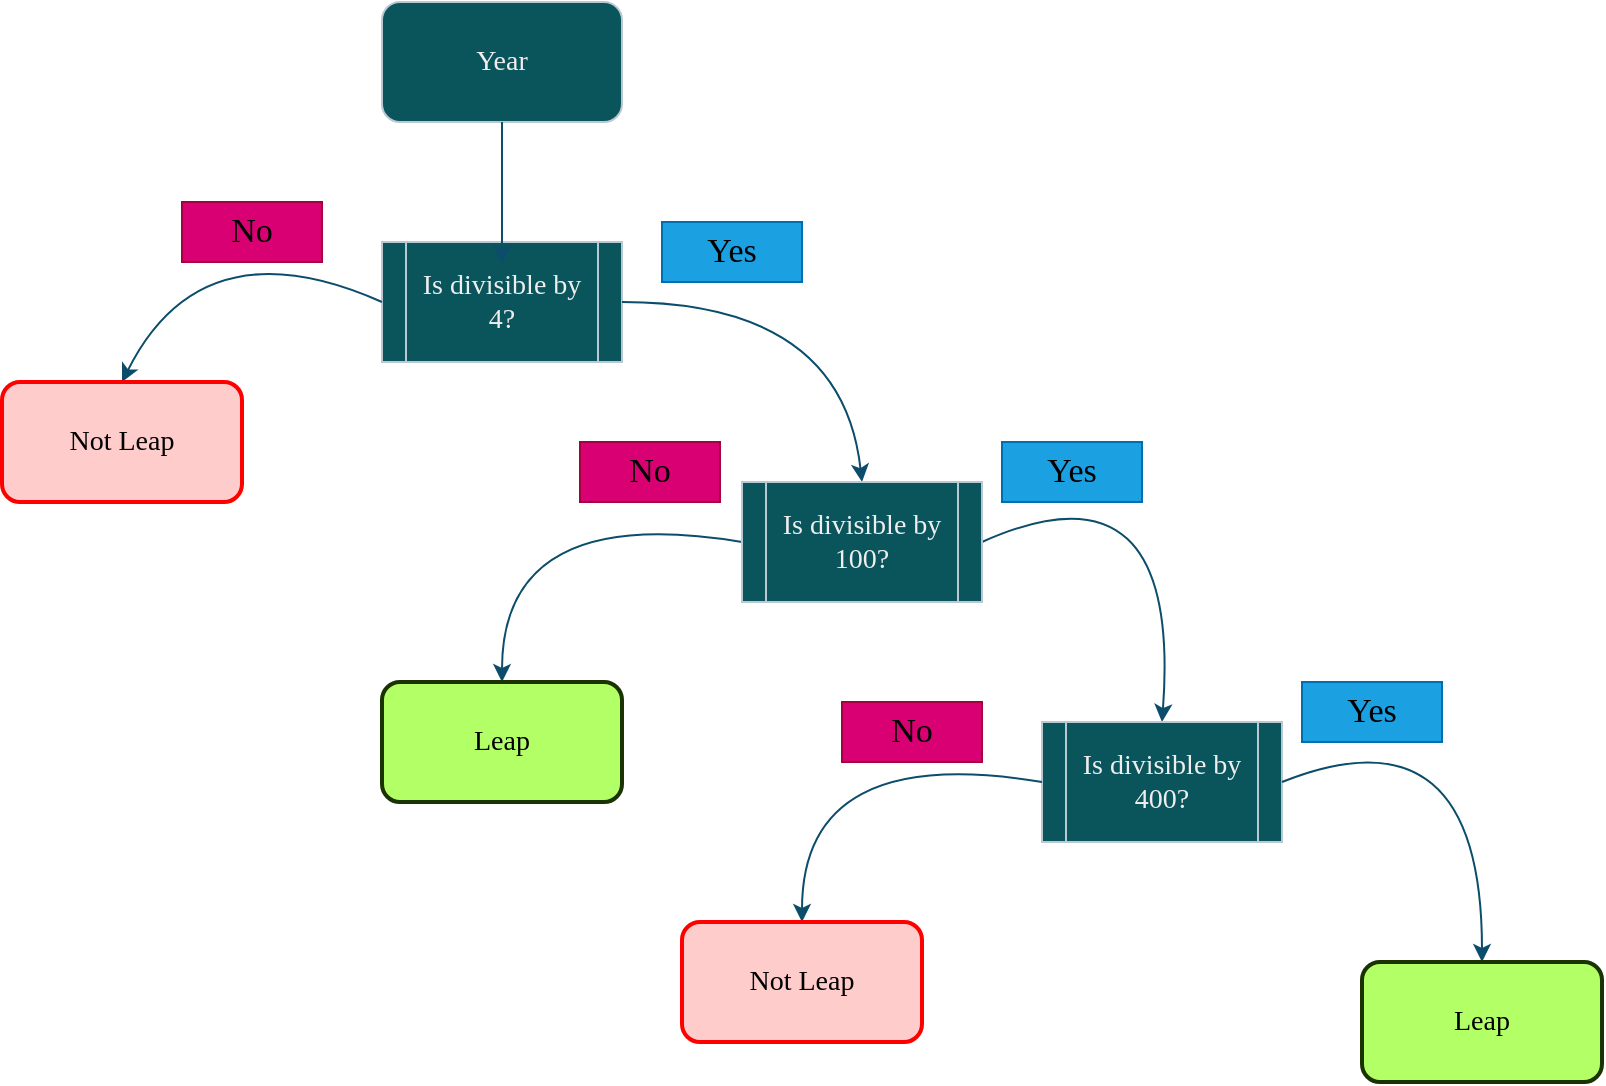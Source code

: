 <mxfile version="21.3.7" type="github">
  <diagram id="C5RBs43oDa-KdzZeNtuy" name="Page-1">
    <mxGraphModel dx="812" dy="870" grid="1" gridSize="10" guides="1" tooltips="1" connect="1" arrows="1" fold="1" page="1" pageScale="1" pageWidth="827" pageHeight="1169" background="#ffffff" math="0" shadow="0">
      <root>
        <mxCell id="WIyWlLk6GJQsqaUBKTNV-0" />
        <mxCell id="WIyWlLk6GJQsqaUBKTNV-1" parent="WIyWlLk6GJQsqaUBKTNV-0" />
        <mxCell id="9VrKjttd9d1rW2Ej-TMo-0" value="Year" style="rounded=1;whiteSpace=wrap;html=1;labelBackgroundColor=none;fillColor=#09555B;strokeColor=#BAC8D3;fontColor=#EEEEEE;fontFamily=Lucida Console;fontSize=14;" vertex="1" parent="WIyWlLk6GJQsqaUBKTNV-1">
          <mxGeometry x="290" y="120" width="120" height="60" as="geometry" />
        </mxCell>
        <mxCell id="9VrKjttd9d1rW2Ej-TMo-1" value="Is divisible by 4?" style="shape=process;whiteSpace=wrap;html=1;backgroundOutline=1;strokeColor=#BAC8D3;fontColor=#EEEEEE;fillColor=#09555B;labelBackgroundColor=none;fontFamily=Lucida Console;fontSize=14;" vertex="1" parent="WIyWlLk6GJQsqaUBKTNV-1">
          <mxGeometry x="290" y="240" width="120" height="60" as="geometry" />
        </mxCell>
        <mxCell id="9VrKjttd9d1rW2Ej-TMo-4" value="" style="curved=1;endArrow=classic;html=1;rounded=0;strokeColor=#0B4D6A;entryX=0.5;entryY=0;entryDx=0;entryDy=0;labelBackgroundColor=none;fontColor=default;exitX=0;exitY=0.5;exitDx=0;exitDy=0;" edge="1" parent="WIyWlLk6GJQsqaUBKTNV-1" source="9VrKjttd9d1rW2Ej-TMo-1" target="9VrKjttd9d1rW2Ej-TMo-6">
          <mxGeometry width="50" height="50" relative="1" as="geometry">
            <mxPoint x="219.289" y="320" as="sourcePoint" />
            <mxPoint x="170" y="290" as="targetPoint" />
            <Array as="points">
              <mxPoint x="200" y="230" />
            </Array>
          </mxGeometry>
        </mxCell>
        <mxCell id="9VrKjttd9d1rW2Ej-TMo-5" value="&lt;font style=&quot;font-size: 17px;&quot; color=&quot;#000000&quot;&gt;No&lt;/font&gt;" style="text;html=1;strokeColor=#A50040;fillColor=#d80073;align=center;verticalAlign=middle;whiteSpace=wrap;rounded=0;fontColor=#ffffff;labelBackgroundColor=none;fontFamily=Lucida Console;" vertex="1" parent="WIyWlLk6GJQsqaUBKTNV-1">
          <mxGeometry x="190" y="220" width="70" height="30" as="geometry" />
        </mxCell>
        <mxCell id="9VrKjttd9d1rW2Ej-TMo-6" value="Not Leap" style="rounded=1;whiteSpace=wrap;html=1;labelBackgroundColor=none;fillColor=#FFCCCC;strokeColor=#FF0000;fontFamily=Lucida Console;fontSize=14;fontColor=#000000;strokeWidth=2;" vertex="1" parent="WIyWlLk6GJQsqaUBKTNV-1">
          <mxGeometry x="100" y="310" width="120" height="60" as="geometry" />
        </mxCell>
        <mxCell id="9VrKjttd9d1rW2Ej-TMo-9" value="" style="curved=1;endArrow=classic;html=1;rounded=0;strokeColor=#0B4D6A;entryX=0.5;entryY=0;entryDx=0;entryDy=0;labelBackgroundColor=none;fontColor=default;exitX=1;exitY=0.5;exitDx=0;exitDy=0;" edge="1" parent="WIyWlLk6GJQsqaUBKTNV-1" source="9VrKjttd9d1rW2Ej-TMo-1" target="9VrKjttd9d1rW2Ej-TMo-17">
          <mxGeometry width="50" height="50" relative="1" as="geometry">
            <mxPoint x="420" y="307.5" as="sourcePoint" />
            <mxPoint x="530" y="360" as="targetPoint" />
            <Array as="points">
              <mxPoint x="520" y="270" />
            </Array>
          </mxGeometry>
        </mxCell>
        <mxCell id="9VrKjttd9d1rW2Ej-TMo-13" value="" style="curved=1;endArrow=classic;html=1;rounded=0;strokeColor=#0B4D6A;fontColor=default;entryX=0.5;entryY=0;entryDx=0;entryDy=0;labelBackgroundColor=none;exitX=0;exitY=0.5;exitDx=0;exitDy=0;" edge="1" parent="WIyWlLk6GJQsqaUBKTNV-1" source="9VrKjttd9d1rW2Ej-TMo-17" target="9VrKjttd9d1rW2Ej-TMo-14">
          <mxGeometry width="50" height="50" relative="1" as="geometry">
            <mxPoint x="470" y="383.333" as="sourcePoint" />
            <mxPoint x="350" y="460" as="targetPoint" />
            <Array as="points">
              <mxPoint x="350" y="370" />
            </Array>
          </mxGeometry>
        </mxCell>
        <mxCell id="9VrKjttd9d1rW2Ej-TMo-14" value="Leap" style="rounded=1;whiteSpace=wrap;html=1;labelBackgroundColor=none;fillColor=#B3FF66;strokeColor=#1A3300;fontFamily=Lucida Console;fontSize=14;fontColor=#000000;strokeWidth=2;" vertex="1" parent="WIyWlLk6GJQsqaUBKTNV-1">
          <mxGeometry x="290" y="460" width="120" height="60" as="geometry" />
        </mxCell>
        <mxCell id="9VrKjttd9d1rW2Ej-TMo-16" value="" style="curved=1;endArrow=classic;html=1;rounded=0;strokeColor=#0B4D6A;entryX=0.5;entryY=0;entryDx=0;entryDy=0;labelBackgroundColor=none;fontColor=default;exitX=1;exitY=0.5;exitDx=0;exitDy=0;" edge="1" parent="WIyWlLk6GJQsqaUBKTNV-1" source="9VrKjttd9d1rW2Ej-TMo-17">
          <mxGeometry width="50" height="50" relative="1" as="geometry">
            <mxPoint x="590" y="383" as="sourcePoint" />
            <mxPoint x="680" y="480" as="targetPoint" />
            <Array as="points">
              <mxPoint x="690" y="345" />
            </Array>
          </mxGeometry>
        </mxCell>
        <mxCell id="9VrKjttd9d1rW2Ej-TMo-17" value="Is divisible by 100?" style="shape=process;whiteSpace=wrap;html=1;backgroundOutline=1;strokeColor=#BAC8D3;fontColor=#EEEEEE;fillColor=#09555B;labelBackgroundColor=none;fontFamily=Lucida Console;fontSize=14;" vertex="1" parent="WIyWlLk6GJQsqaUBKTNV-1">
          <mxGeometry x="470" y="360" width="120" height="60" as="geometry" />
        </mxCell>
        <mxCell id="9VrKjttd9d1rW2Ej-TMo-18" value="&lt;font style=&quot;font-size: 17px;&quot; color=&quot;#000000&quot;&gt;Yes&lt;/font&gt;" style="text;html=1;strokeColor=#006EAF;fillColor=#1ba1e2;align=center;verticalAlign=middle;whiteSpace=wrap;rounded=0;fontColor=#ffffff;labelBackgroundColor=none;fontFamily=Lucida Console;" vertex="1" parent="WIyWlLk6GJQsqaUBKTNV-1">
          <mxGeometry x="430" y="230" width="70" height="30" as="geometry" />
        </mxCell>
        <mxCell id="9VrKjttd9d1rW2Ej-TMo-20" value="&lt;font style=&quot;font-size: 17px;&quot; color=&quot;#000000&quot;&gt;Yes&lt;/font&gt;" style="text;html=1;strokeColor=#006EAF;fillColor=#1ba1e2;align=center;verticalAlign=middle;whiteSpace=wrap;rounded=0;fontColor=#ffffff;labelBackgroundColor=none;fontFamily=Lucida Console;" vertex="1" parent="WIyWlLk6GJQsqaUBKTNV-1">
          <mxGeometry x="600" y="340" width="70" height="30" as="geometry" />
        </mxCell>
        <mxCell id="9VrKjttd9d1rW2Ej-TMo-21" value="&lt;font style=&quot;font-size: 17px;&quot; color=&quot;#000000&quot;&gt;No&lt;/font&gt;" style="text;html=1;strokeColor=#A50040;fillColor=#d80073;align=center;verticalAlign=middle;whiteSpace=wrap;rounded=0;fontColor=#ffffff;labelBackgroundColor=none;fontFamily=Lucida Console;" vertex="1" parent="WIyWlLk6GJQsqaUBKTNV-1">
          <mxGeometry x="389" y="340" width="70" height="30" as="geometry" />
        </mxCell>
        <mxCell id="9VrKjttd9d1rW2Ej-TMo-22" value="" style="endArrow=classic;html=1;rounded=0;strokeColor=#0B4D6A;" edge="1" parent="WIyWlLk6GJQsqaUBKTNV-1" source="9VrKjttd9d1rW2Ej-TMo-0">
          <mxGeometry width="50" height="50" relative="1" as="geometry">
            <mxPoint x="350" y="230" as="sourcePoint" />
            <mxPoint x="350" y="250.711" as="targetPoint" />
          </mxGeometry>
        </mxCell>
        <mxCell id="9VrKjttd9d1rW2Ej-TMo-25" value="Is divisible by 400?" style="shape=process;whiteSpace=wrap;html=1;backgroundOutline=1;strokeColor=#BAC8D3;fontColor=#EEEEEE;fillColor=#09555B;labelBackgroundColor=none;fontFamily=Lucida Console;fontSize=14;" vertex="1" parent="WIyWlLk6GJQsqaUBKTNV-1">
          <mxGeometry x="620" y="480" width="120" height="60" as="geometry" />
        </mxCell>
        <mxCell id="9VrKjttd9d1rW2Ej-TMo-26" value="" style="curved=1;endArrow=classic;html=1;rounded=0;strokeColor=#0B4D6A;entryX=0.5;entryY=0;entryDx=0;entryDy=0;labelBackgroundColor=none;fontColor=default;exitX=1;exitY=0.5;exitDx=0;exitDy=0;" edge="1" parent="WIyWlLk6GJQsqaUBKTNV-1" source="9VrKjttd9d1rW2Ej-TMo-25">
          <mxGeometry width="50" height="50" relative="1" as="geometry">
            <mxPoint x="740" y="515" as="sourcePoint" />
            <mxPoint x="840" y="600" as="targetPoint" />
            <Array as="points">
              <mxPoint x="840" y="470" />
            </Array>
          </mxGeometry>
        </mxCell>
        <mxCell id="9VrKjttd9d1rW2Ej-TMo-27" value="" style="curved=1;endArrow=classic;html=1;rounded=0;strokeColor=#0B4D6A;fontColor=default;entryX=0.5;entryY=0;entryDx=0;entryDy=0;labelBackgroundColor=none;exitX=0;exitY=0.5;exitDx=0;exitDy=0;" edge="1" parent="WIyWlLk6GJQsqaUBKTNV-1" source="9VrKjttd9d1rW2Ej-TMo-25">
          <mxGeometry width="50" height="50" relative="1" as="geometry">
            <mxPoint x="620" y="510" as="sourcePoint" />
            <mxPoint x="500" y="580" as="targetPoint" />
            <Array as="points">
              <mxPoint x="500" y="490" />
            </Array>
          </mxGeometry>
        </mxCell>
        <mxCell id="9VrKjttd9d1rW2Ej-TMo-30" value="&lt;font style=&quot;font-size: 17px;&quot; color=&quot;#000000&quot;&gt;Yes&lt;/font&gt;" style="text;html=1;strokeColor=#006EAF;fillColor=#1ba1e2;align=center;verticalAlign=middle;whiteSpace=wrap;rounded=0;fontColor=#ffffff;labelBackgroundColor=none;fontFamily=Lucida Console;" vertex="1" parent="WIyWlLk6GJQsqaUBKTNV-1">
          <mxGeometry x="750" y="460" width="70" height="30" as="geometry" />
        </mxCell>
        <mxCell id="9VrKjttd9d1rW2Ej-TMo-31" value="&lt;font style=&quot;font-size: 17px;&quot; color=&quot;#000000&quot;&gt;No&lt;/font&gt;" style="text;html=1;strokeColor=#A50040;fillColor=#d80073;align=center;verticalAlign=middle;whiteSpace=wrap;rounded=0;fontColor=#ffffff;labelBackgroundColor=none;fontFamily=Lucida Console;" vertex="1" parent="WIyWlLk6GJQsqaUBKTNV-1">
          <mxGeometry x="520" y="470" width="70" height="30" as="geometry" />
        </mxCell>
        <mxCell id="9VrKjttd9d1rW2Ej-TMo-32" value="Not Leap" style="rounded=1;whiteSpace=wrap;html=1;labelBackgroundColor=none;fillColor=#FFCCCC;strokeColor=#FF0000;fontFamily=Lucida Console;fontSize=14;fontColor=#000000;strokeWidth=2;" vertex="1" parent="WIyWlLk6GJQsqaUBKTNV-1">
          <mxGeometry x="440" y="580" width="120" height="60" as="geometry" />
        </mxCell>
        <mxCell id="9VrKjttd9d1rW2Ej-TMo-33" value="Leap" style="rounded=1;whiteSpace=wrap;html=1;labelBackgroundColor=none;fillColor=#B3FF66;strokeColor=#1A3300;fontFamily=Lucida Console;fontSize=14;fontColor=#000000;strokeWidth=2;" vertex="1" parent="WIyWlLk6GJQsqaUBKTNV-1">
          <mxGeometry x="780" y="600" width="120" height="60" as="geometry" />
        </mxCell>
      </root>
    </mxGraphModel>
  </diagram>
</mxfile>
